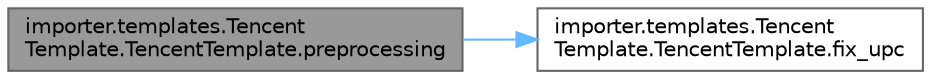 digraph "importer.templates.TencentTemplate.TencentTemplate.preprocessing"
{
 // LATEX_PDF_SIZE
  bgcolor="transparent";
  edge [fontname=Helvetica,fontsize=10,labelfontname=Helvetica,labelfontsize=10];
  node [fontname=Helvetica,fontsize=10,shape=box,height=0.2,width=0.4];
  rankdir="LR";
  Node1 [id="Node000001",label="importer.templates.Tencent\lTemplate.TencentTemplate.preprocessing",height=0.2,width=0.4,color="gray40", fillcolor="grey60", style="filled", fontcolor="black",tooltip=" "];
  Node1 -> Node2 [id="edge1_Node000001_Node000002",color="steelblue1",style="solid",tooltip=" "];
  Node2 [id="Node000002",label="importer.templates.Tencent\lTemplate.TencentTemplate.fix_upc",height=0.2,width=0.4,color="grey40", fillcolor="white", style="filled",URL="$classimporter_1_1templates_1_1_tencent_template_1_1_tencent_template.html#afaf600e0d906649d130effdecf4cc8bc",tooltip=" "];
}
